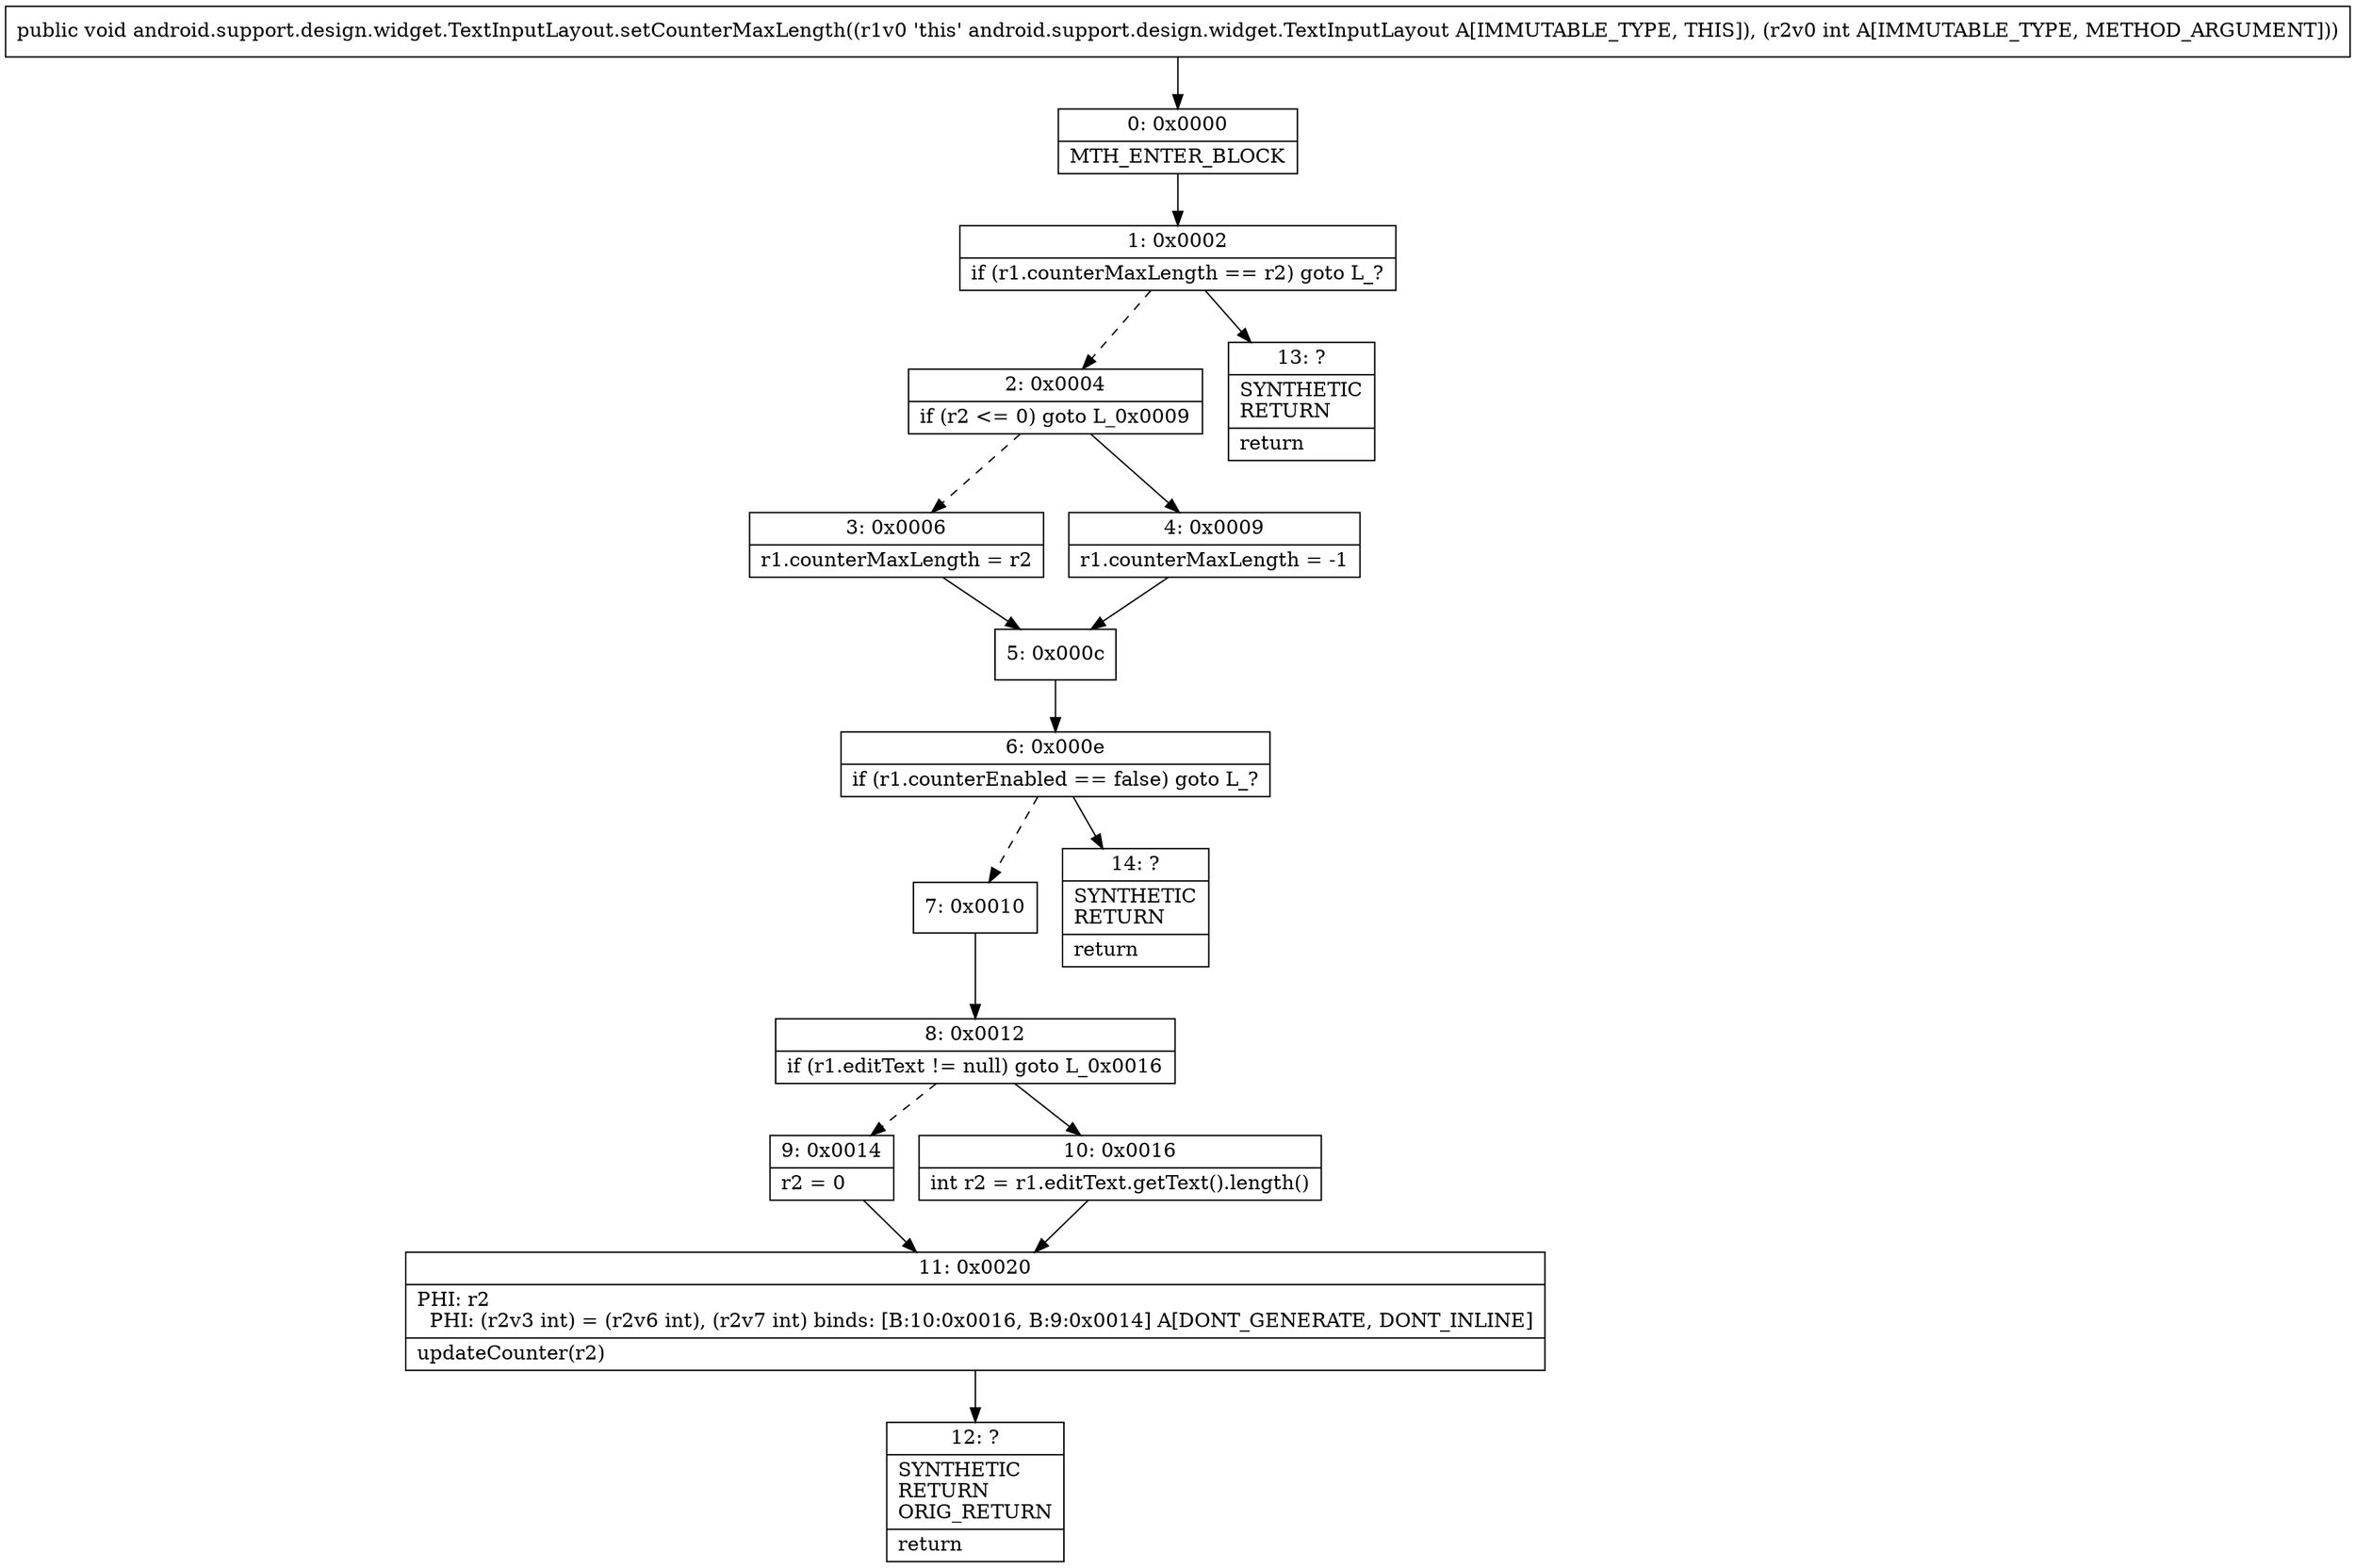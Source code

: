 digraph "CFG forandroid.support.design.widget.TextInputLayout.setCounterMaxLength(I)V" {
Node_0 [shape=record,label="{0\:\ 0x0000|MTH_ENTER_BLOCK\l}"];
Node_1 [shape=record,label="{1\:\ 0x0002|if (r1.counterMaxLength == r2) goto L_?\l}"];
Node_2 [shape=record,label="{2\:\ 0x0004|if (r2 \<= 0) goto L_0x0009\l}"];
Node_3 [shape=record,label="{3\:\ 0x0006|r1.counterMaxLength = r2\l}"];
Node_4 [shape=record,label="{4\:\ 0x0009|r1.counterMaxLength = \-1\l}"];
Node_5 [shape=record,label="{5\:\ 0x000c}"];
Node_6 [shape=record,label="{6\:\ 0x000e|if (r1.counterEnabled == false) goto L_?\l}"];
Node_7 [shape=record,label="{7\:\ 0x0010}"];
Node_8 [shape=record,label="{8\:\ 0x0012|if (r1.editText != null) goto L_0x0016\l}"];
Node_9 [shape=record,label="{9\:\ 0x0014|r2 = 0\l}"];
Node_10 [shape=record,label="{10\:\ 0x0016|int r2 = r1.editText.getText().length()\l}"];
Node_11 [shape=record,label="{11\:\ 0x0020|PHI: r2 \l  PHI: (r2v3 int) = (r2v6 int), (r2v7 int) binds: [B:10:0x0016, B:9:0x0014] A[DONT_GENERATE, DONT_INLINE]\l|updateCounter(r2)\l}"];
Node_12 [shape=record,label="{12\:\ ?|SYNTHETIC\lRETURN\lORIG_RETURN\l|return\l}"];
Node_13 [shape=record,label="{13\:\ ?|SYNTHETIC\lRETURN\l|return\l}"];
Node_14 [shape=record,label="{14\:\ ?|SYNTHETIC\lRETURN\l|return\l}"];
MethodNode[shape=record,label="{public void android.support.design.widget.TextInputLayout.setCounterMaxLength((r1v0 'this' android.support.design.widget.TextInputLayout A[IMMUTABLE_TYPE, THIS]), (r2v0 int A[IMMUTABLE_TYPE, METHOD_ARGUMENT])) }"];
MethodNode -> Node_0;
Node_0 -> Node_1;
Node_1 -> Node_2[style=dashed];
Node_1 -> Node_13;
Node_2 -> Node_3[style=dashed];
Node_2 -> Node_4;
Node_3 -> Node_5;
Node_4 -> Node_5;
Node_5 -> Node_6;
Node_6 -> Node_7[style=dashed];
Node_6 -> Node_14;
Node_7 -> Node_8;
Node_8 -> Node_9[style=dashed];
Node_8 -> Node_10;
Node_9 -> Node_11;
Node_10 -> Node_11;
Node_11 -> Node_12;
}

